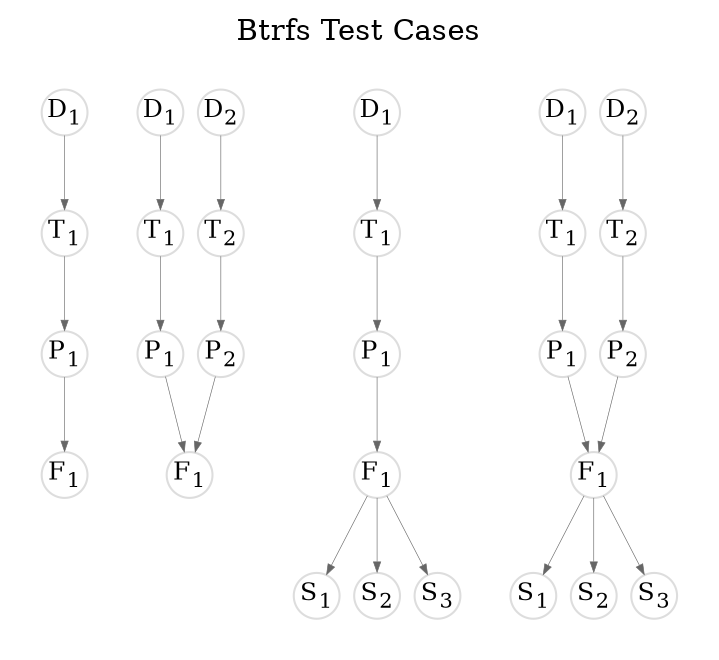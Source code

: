 digraph btrfs {
	graph [
		rankdir="TB"
		bgcolor="white"
		color="white"
		nodesep="0.1"
		ranksep="0.5"
		labelloc="t"
		label=<Btrfs Test Cases>
	];

	node [
		fontsize="12"
		style="solid"
		width="0.3"
		height="0.3"
		fixedsize="true"
		penwidth="1.0"
		color="#DDDDDD"
	];

	edge [
		penwidth="0.3"
		color="#666666"
		arrowsize="0.5"
	];


	subgraph cluster1 {
		color=transparent;
		labelloc="t"
		label=""

		a_D1 [ label=<D<SUB>1</SUB>> ];
		a_T1 [ label=<T<SUB>1</SUB>> ];
		a_P1 [ label=<P<SUB>1</SUB>> ];
		a_F1 [ label=<F<SUB>1</SUB>> ];

		a_D1 -> a_T1;
		a_T1 -> a_P1;
		a_P1 -> a_F1;
	}

	subgraph cluster2 {
		color=transparent;
		labelloc="t"
		label=""

		b_D2 [ label=<D<SUB>2</SUB>> ];
		b_T2 [ label=<T<SUB>2</SUB>> ];
		b_P2 [ label=<P<SUB>2</SUB>> ];
		b_F1 [ label=<F<SUB>1</SUB>> ];

		b_D1 [ label=<D<SUB>1</SUB>> ];
		b_T1 [ label=<T<SUB>1</SUB>> ];
		b_P1 [ label=<P<SUB>1</SUB>> ];

		b_D2 -> b_T2;
		b_T2 -> b_P2;
		b_P2 -> b_F1;

		b_D1 -> b_T1;
		b_T1 -> b_P1;
		b_P1 -> b_F1;
	}

	subgraph cluster3 {
		color=transparent;
		labelloc="t"
		label=""

		c_D1 [ label=<D<SUB>1</SUB>> ];
		c_T1 [ label=<T<SUB>1</SUB>> ];
		c_P1 [ label=<P<SUB>1</SUB>> ];
		c_F1 [ label=<F<SUB>1</SUB>> ];
		c_S1 [ label=<S<SUB>1</SUB>> ];
		c_S2 [ label=<S<SUB>2</SUB>> ];
		c_S3 [ label=<S<SUB>3</SUB>> ];

		c_D1 -> c_T1;
		c_T1 -> c_P1;
		c_P1 -> c_F1;

		c_F1 -> c_S1;
		c_F1 -> c_S2;
		c_F1 -> c_S3;
	}

	subgraph cluster4 {
		color=transparent;
		labelloc="t"
		label=""

		d_D2 [ label=<D<SUB>2</SUB>> ];
		d_T2 [ label=<T<SUB>2</SUB>> ];
		d_P2 [ label=<P<SUB>2</SUB>> ];
		d_F1 [ label=<F<SUB>1</SUB>> ];

		d_D1 [ label=<D<SUB>1</SUB>> ];
		d_T1 [ label=<T<SUB>1</SUB>> ];
		d_P1 [ label=<P<SUB>1</SUB>> ];

		d_S1 [ label=<S<SUB>1</SUB>> ];
		d_S2 [ label=<S<SUB>2</SUB>> ];
		d_S3 [ label=<S<SUB>3</SUB>> ];

		d_D2 -> d_T2;
		d_T2 -> d_P2;
		d_P2 -> d_F1;

		d_D1 -> d_T1;
		d_T1 -> d_P1;
		d_P1 -> d_F1;

		d_F1 -> d_S1;
		d_F1 -> d_S2;
		d_F1 -> d_S3;
	}

}

